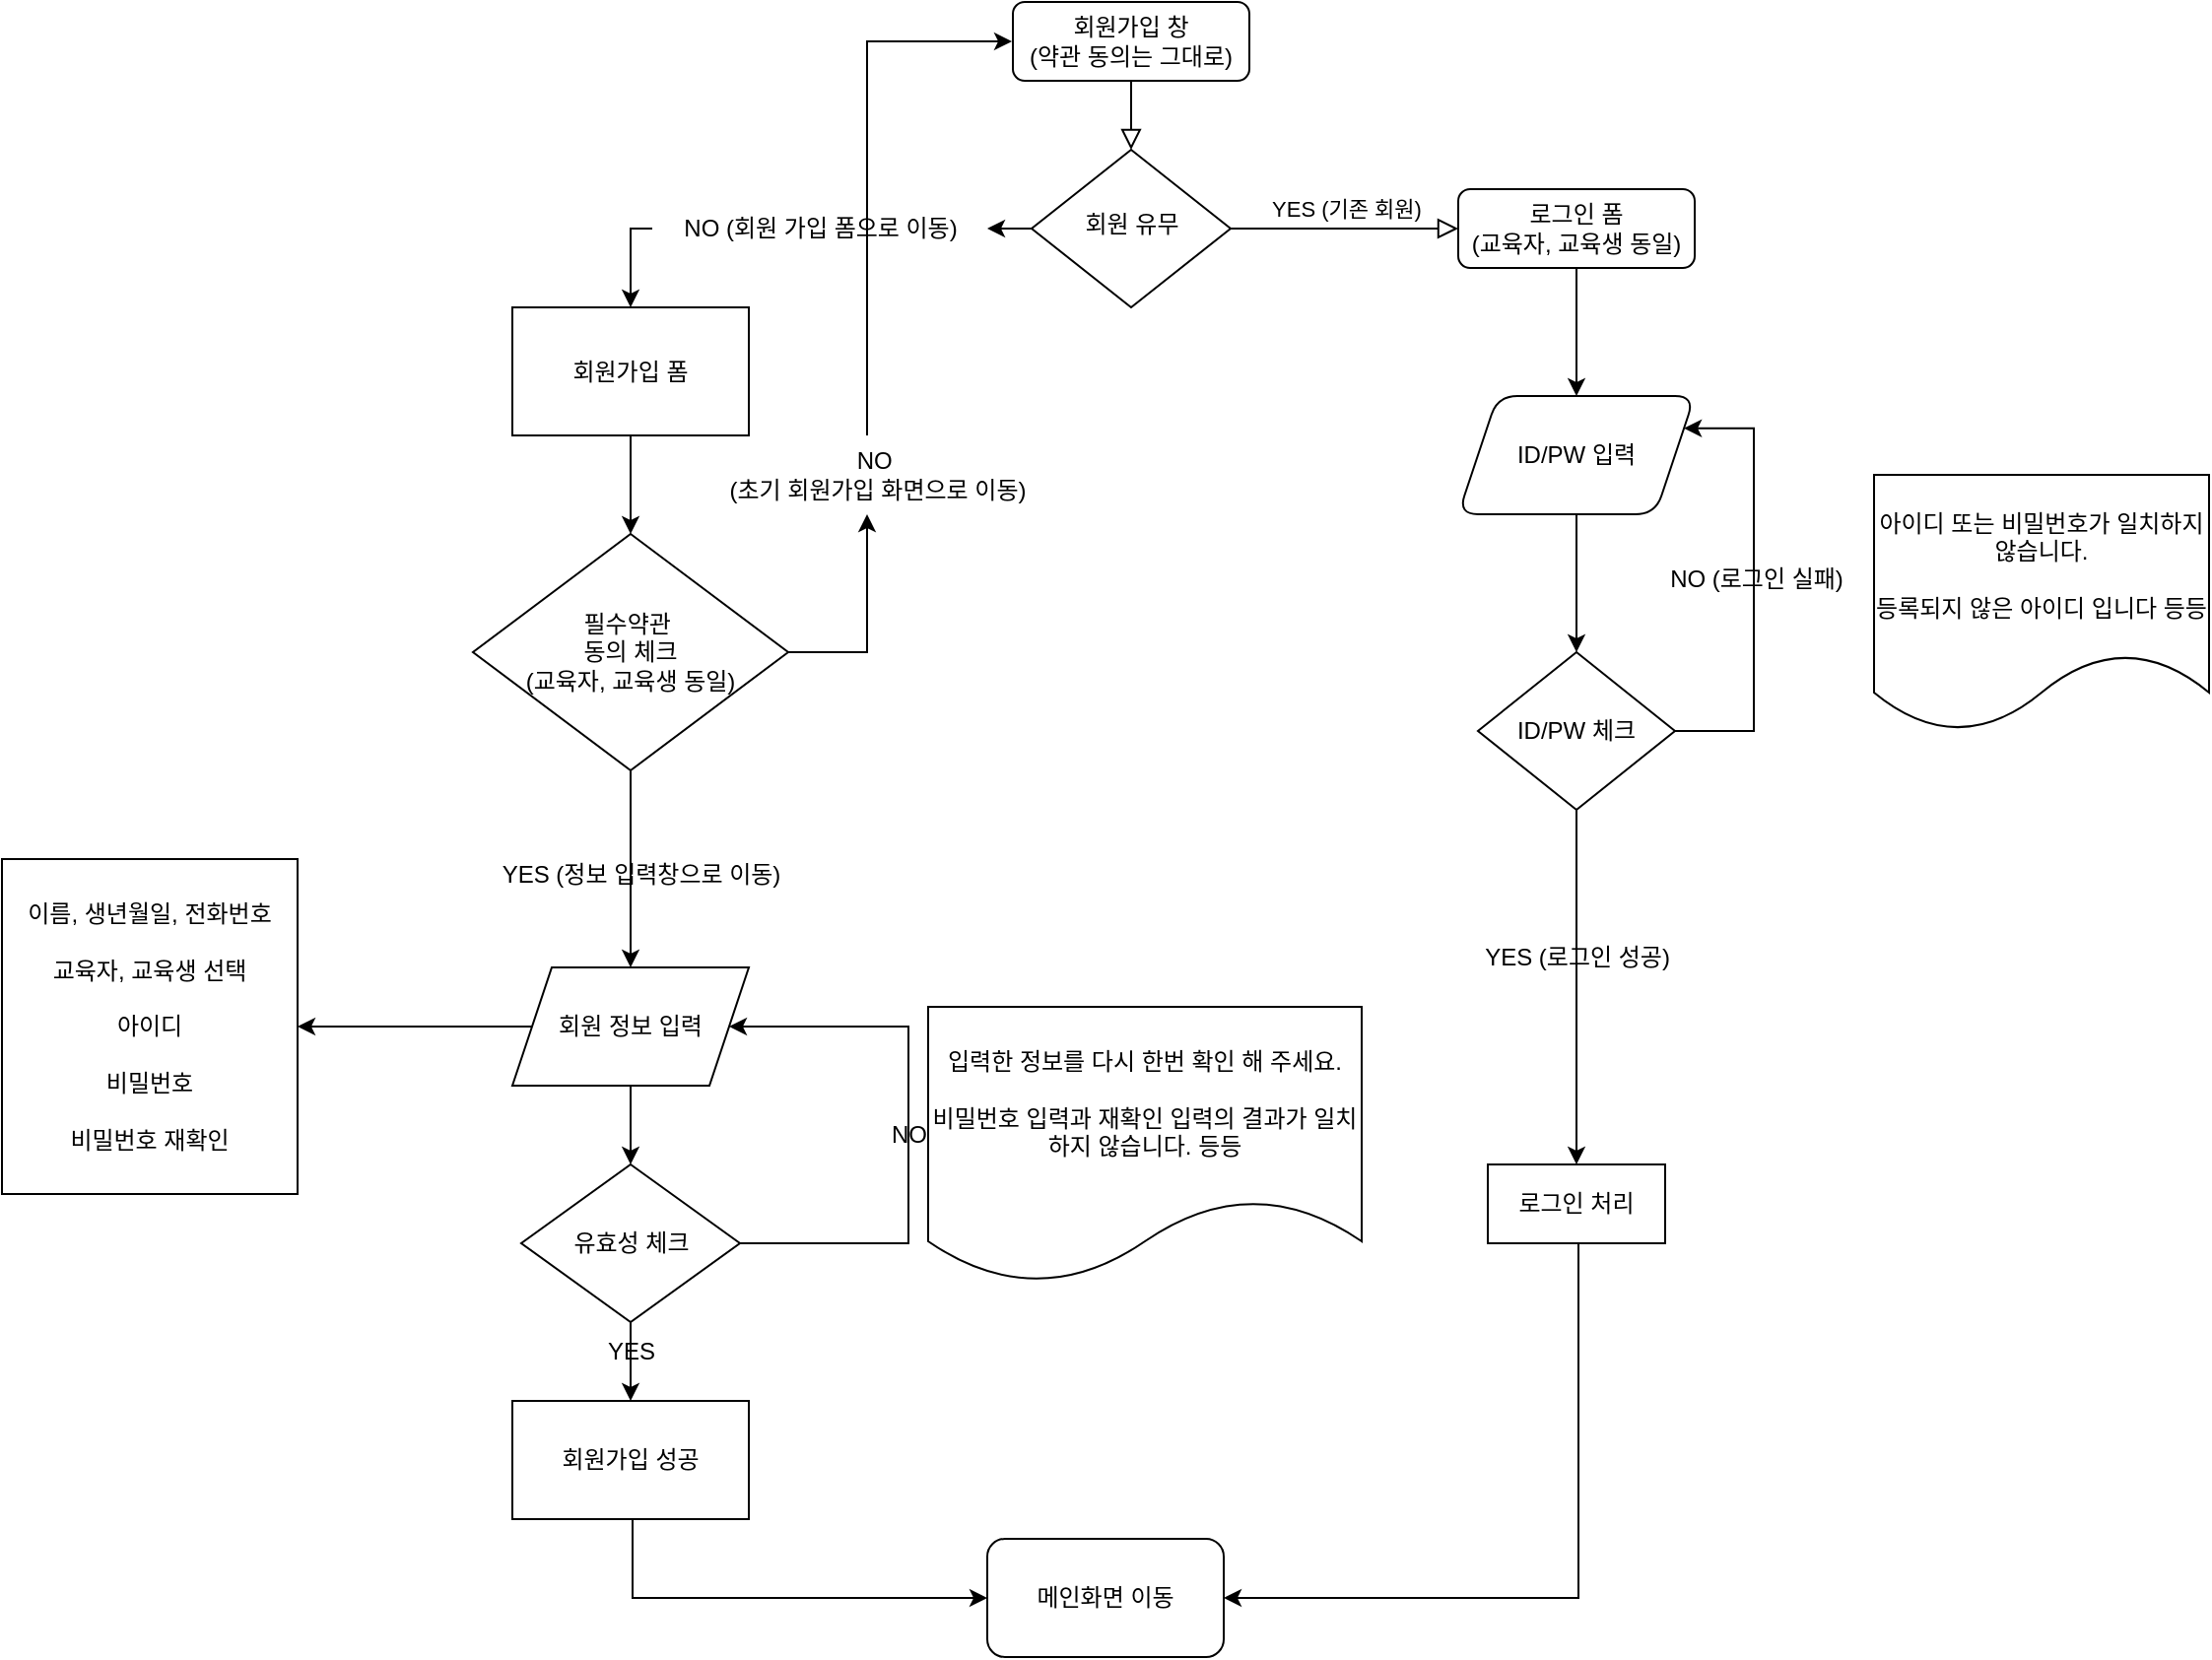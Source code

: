 <mxfile version="21.6.7" type="github">
  <diagram id="C5RBs43oDa-KdzZeNtuy" name="Page-1">
    <mxGraphModel dx="1886" dy="824" grid="1" gridSize="10" guides="1" tooltips="1" connect="1" arrows="1" fold="1" page="1" pageScale="1" pageWidth="1200" pageHeight="1920" math="0" shadow="0">
      <root>
        <mxCell id="WIyWlLk6GJQsqaUBKTNV-0" />
        <mxCell id="WIyWlLk6GJQsqaUBKTNV-1" parent="WIyWlLk6GJQsqaUBKTNV-0" />
        <mxCell id="WIyWlLk6GJQsqaUBKTNV-2" value="" style="rounded=0;html=1;jettySize=auto;orthogonalLoop=1;fontSize=11;endArrow=block;endFill=0;endSize=8;strokeWidth=1;shadow=0;labelBackgroundColor=none;edgeStyle=orthogonalEdgeStyle;" parent="WIyWlLk6GJQsqaUBKTNV-1" source="WIyWlLk6GJQsqaUBKTNV-3" target="WIyWlLk6GJQsqaUBKTNV-6" edge="1">
          <mxGeometry relative="1" as="geometry" />
        </mxCell>
        <mxCell id="WIyWlLk6GJQsqaUBKTNV-3" value="회원가입 창 &lt;br&gt;(약관 동의는 그대로)" style="rounded=1;whiteSpace=wrap;html=1;fontSize=12;glass=0;strokeWidth=1;shadow=0;" parent="WIyWlLk6GJQsqaUBKTNV-1" vertex="1">
          <mxGeometry x="533" y="20" width="120" height="40" as="geometry" />
        </mxCell>
        <mxCell id="WIyWlLk6GJQsqaUBKTNV-5" value="YES (기존 회원)" style="edgeStyle=orthogonalEdgeStyle;rounded=0;html=1;jettySize=auto;orthogonalLoop=1;fontSize=11;endArrow=block;endFill=0;endSize=8;strokeWidth=1;shadow=0;labelBackgroundColor=none;" parent="WIyWlLk6GJQsqaUBKTNV-1" source="WIyWlLk6GJQsqaUBKTNV-6" target="WIyWlLk6GJQsqaUBKTNV-7" edge="1">
          <mxGeometry y="10" relative="1" as="geometry">
            <mxPoint as="offset" />
          </mxGeometry>
        </mxCell>
        <mxCell id="xgMs_YY9skJA7nOw364J-11" value="" style="edgeStyle=orthogonalEdgeStyle;rounded=0;orthogonalLoop=1;jettySize=auto;html=1;" edge="1" parent="WIyWlLk6GJQsqaUBKTNV-1" source="xgMs_YY9skJA7nOw364J-33">
          <mxGeometry relative="1" as="geometry">
            <mxPoint x="339" y="175" as="targetPoint" />
            <Array as="points">
              <mxPoint x="339" y="135" />
            </Array>
          </mxGeometry>
        </mxCell>
        <mxCell id="WIyWlLk6GJQsqaUBKTNV-6" value="회원 유무" style="rhombus;whiteSpace=wrap;html=1;shadow=0;fontFamily=Helvetica;fontSize=12;align=center;strokeWidth=1;spacing=6;spacingTop=-4;" parent="WIyWlLk6GJQsqaUBKTNV-1" vertex="1">
          <mxGeometry x="542.5" y="95" width="101" height="80" as="geometry" />
        </mxCell>
        <mxCell id="xgMs_YY9skJA7nOw364J-3" value="" style="edgeStyle=orthogonalEdgeStyle;rounded=0;orthogonalLoop=1;jettySize=auto;html=1;" edge="1" parent="WIyWlLk6GJQsqaUBKTNV-1" source="WIyWlLk6GJQsqaUBKTNV-7" target="xgMs_YY9skJA7nOw364J-2">
          <mxGeometry relative="1" as="geometry" />
        </mxCell>
        <mxCell id="WIyWlLk6GJQsqaUBKTNV-7" value="로그인 폼 &lt;br&gt;(교육자, 교육생 동일)" style="rounded=1;whiteSpace=wrap;html=1;fontSize=12;glass=0;strokeWidth=1;shadow=0;" parent="WIyWlLk6GJQsqaUBKTNV-1" vertex="1">
          <mxGeometry x="759" y="115" width="120" height="40" as="geometry" />
        </mxCell>
        <mxCell id="xgMs_YY9skJA7nOw364J-5" value="" style="edgeStyle=orthogonalEdgeStyle;rounded=0;orthogonalLoop=1;jettySize=auto;html=1;entryX=0.5;entryY=0;entryDx=0;entryDy=0;" edge="1" parent="WIyWlLk6GJQsqaUBKTNV-1" source="xgMs_YY9skJA7nOw364J-2" target="xgMs_YY9skJA7nOw364J-6">
          <mxGeometry relative="1" as="geometry">
            <mxPoint x="819" y="340" as="targetPoint" />
            <Array as="points" />
          </mxGeometry>
        </mxCell>
        <mxCell id="xgMs_YY9skJA7nOw364J-2" value="ID/PW 입력" style="shape=parallelogram;perimeter=parallelogramPerimeter;whiteSpace=wrap;html=1;fixedSize=1;rounded=1;glass=0;strokeWidth=1;shadow=0;" vertex="1" parent="WIyWlLk6GJQsqaUBKTNV-1">
          <mxGeometry x="759" y="220" width="120" height="60" as="geometry" />
        </mxCell>
        <mxCell id="xgMs_YY9skJA7nOw364J-8" value="" style="edgeStyle=orthogonalEdgeStyle;rounded=0;orthogonalLoop=1;jettySize=auto;html=1;entryX=1;entryY=0.25;entryDx=0;entryDy=0;" edge="1" parent="WIyWlLk6GJQsqaUBKTNV-1" source="xgMs_YY9skJA7nOw364J-6" target="xgMs_YY9skJA7nOw364J-2">
          <mxGeometry relative="1" as="geometry">
            <mxPoint x="949" y="240" as="targetPoint" />
            <Array as="points">
              <mxPoint x="909" y="390" />
              <mxPoint x="909" y="236" />
            </Array>
          </mxGeometry>
        </mxCell>
        <mxCell id="xgMs_YY9skJA7nOw364J-31" value="" style="edgeStyle=orthogonalEdgeStyle;rounded=0;orthogonalLoop=1;jettySize=auto;html=1;" edge="1" parent="WIyWlLk6GJQsqaUBKTNV-1" source="xgMs_YY9skJA7nOw364J-6" target="xgMs_YY9skJA7nOw364J-30">
          <mxGeometry relative="1" as="geometry" />
        </mxCell>
        <mxCell id="xgMs_YY9skJA7nOw364J-6" value="ID/PW 체크" style="rhombus;whiteSpace=wrap;html=1;" vertex="1" parent="WIyWlLk6GJQsqaUBKTNV-1">
          <mxGeometry x="769" y="350" width="100" height="80" as="geometry" />
        </mxCell>
        <mxCell id="xgMs_YY9skJA7nOw364J-9" value="NO (로그인 실패)" style="text;html=1;align=center;verticalAlign=middle;resizable=0;points=[];autosize=1;strokeColor=none;fillColor=none;" vertex="1" parent="WIyWlLk6GJQsqaUBKTNV-1">
          <mxGeometry x="850" y="298" width="120" height="30" as="geometry" />
        </mxCell>
        <mxCell id="xgMs_YY9skJA7nOw364J-15" value="" style="edgeStyle=orthogonalEdgeStyle;rounded=0;orthogonalLoop=1;jettySize=auto;html=1;" edge="1" parent="WIyWlLk6GJQsqaUBKTNV-1" source="xgMs_YY9skJA7nOw364J-13">
          <mxGeometry relative="1" as="geometry">
            <mxPoint x="339" y="290" as="targetPoint" />
          </mxGeometry>
        </mxCell>
        <mxCell id="xgMs_YY9skJA7nOw364J-13" value="회원가입 폼" style="whiteSpace=wrap;html=1;" vertex="1" parent="WIyWlLk6GJQsqaUBKTNV-1">
          <mxGeometry x="279" y="175" width="120" height="65" as="geometry" />
        </mxCell>
        <mxCell id="xgMs_YY9skJA7nOw364J-19" value="" style="edgeStyle=orthogonalEdgeStyle;rounded=0;orthogonalLoop=1;jettySize=auto;html=1;" edge="1" parent="WIyWlLk6GJQsqaUBKTNV-1" source="xgMs_YY9skJA7nOw364J-20">
          <mxGeometry relative="1" as="geometry">
            <mxPoint x="532.5" y="40" as="targetPoint" />
            <Array as="points">
              <mxPoint x="459" y="40" />
            </Array>
          </mxGeometry>
        </mxCell>
        <mxCell id="xgMs_YY9skJA7nOw364J-23" value="" style="edgeStyle=orthogonalEdgeStyle;rounded=0;orthogonalLoop=1;jettySize=auto;html=1;" edge="1" parent="WIyWlLk6GJQsqaUBKTNV-1">
          <mxGeometry relative="1" as="geometry">
            <mxPoint x="339" y="410" as="sourcePoint" />
            <mxPoint x="339" y="510" as="targetPoint" />
          </mxGeometry>
        </mxCell>
        <mxCell id="xgMs_YY9skJA7nOw364J-14" value="필수약관&amp;nbsp;&lt;br&gt;동의 체크&lt;br&gt;(교육자, 교육생 동일)" style="rhombus;whiteSpace=wrap;html=1;" vertex="1" parent="WIyWlLk6GJQsqaUBKTNV-1">
          <mxGeometry x="259" y="290" width="160" height="120" as="geometry" />
        </mxCell>
        <mxCell id="xgMs_YY9skJA7nOw364J-21" value="" style="edgeStyle=orthogonalEdgeStyle;rounded=0;orthogonalLoop=1;jettySize=auto;html=1;" edge="1" parent="WIyWlLk6GJQsqaUBKTNV-1" target="xgMs_YY9skJA7nOw364J-20">
          <mxGeometry relative="1" as="geometry">
            <mxPoint x="419" y="350" as="sourcePoint" />
            <mxPoint x="532.5" y="40" as="targetPoint" />
            <Array as="points">
              <mxPoint x="459" y="350" />
            </Array>
          </mxGeometry>
        </mxCell>
        <mxCell id="xgMs_YY9skJA7nOw364J-20" value="NO&amp;nbsp;&lt;br&gt;(초기 회원가입 화면으로 이동)" style="text;html=1;align=center;verticalAlign=middle;resizable=0;points=[];autosize=1;strokeColor=none;fillColor=none;" vertex="1" parent="WIyWlLk6GJQsqaUBKTNV-1">
          <mxGeometry x="369" y="240" width="190" height="40" as="geometry" />
        </mxCell>
        <mxCell id="xgMs_YY9skJA7nOw364J-24" value="YES (정보 입력창으로 이동)" style="text;html=1;align=center;verticalAlign=middle;resizable=0;points=[];autosize=1;strokeColor=none;fillColor=none;" vertex="1" parent="WIyWlLk6GJQsqaUBKTNV-1">
          <mxGeometry x="259" y="448" width="170" height="30" as="geometry" />
        </mxCell>
        <mxCell id="xgMs_YY9skJA7nOw364J-46" value="" style="edgeStyle=orthogonalEdgeStyle;rounded=0;orthogonalLoop=1;jettySize=auto;html=1;" edge="1" parent="WIyWlLk6GJQsqaUBKTNV-1" source="xgMs_YY9skJA7nOw364J-30" target="xgMs_YY9skJA7nOw364J-45">
          <mxGeometry relative="1" as="geometry">
            <Array as="points">
              <mxPoint x="820" y="830" />
            </Array>
          </mxGeometry>
        </mxCell>
        <mxCell id="xgMs_YY9skJA7nOw364J-30" value="로그인 처리" style="whiteSpace=wrap;html=1;" vertex="1" parent="WIyWlLk6GJQsqaUBKTNV-1">
          <mxGeometry x="774" y="610" width="90" height="40" as="geometry" />
        </mxCell>
        <mxCell id="xgMs_YY9skJA7nOw364J-32" value="YES (로그인 성공)" style="text;html=1;align=center;verticalAlign=middle;resizable=0;points=[];autosize=1;strokeColor=none;fillColor=none;" vertex="1" parent="WIyWlLk6GJQsqaUBKTNV-1">
          <mxGeometry x="759" y="490" width="120" height="30" as="geometry" />
        </mxCell>
        <mxCell id="xgMs_YY9skJA7nOw364J-34" value="" style="edgeStyle=orthogonalEdgeStyle;rounded=0;orthogonalLoop=1;jettySize=auto;html=1;" edge="1" parent="WIyWlLk6GJQsqaUBKTNV-1" source="WIyWlLk6GJQsqaUBKTNV-6" target="xgMs_YY9skJA7nOw364J-33">
          <mxGeometry relative="1" as="geometry">
            <mxPoint x="549" y="130" as="sourcePoint" />
            <mxPoint x="339" y="175" as="targetPoint" />
            <Array as="points" />
          </mxGeometry>
        </mxCell>
        <mxCell id="xgMs_YY9skJA7nOw364J-33" value="NO (회원 가입 폼으로 이동)" style="text;html=1;align=center;verticalAlign=middle;resizable=0;points=[];autosize=1;strokeColor=none;fillColor=none;" vertex="1" parent="WIyWlLk6GJQsqaUBKTNV-1">
          <mxGeometry x="350" y="120" width="170" height="30" as="geometry" />
        </mxCell>
        <mxCell id="xgMs_YY9skJA7nOw364J-42" value="" style="edgeStyle=orthogonalEdgeStyle;rounded=0;orthogonalLoop=1;jettySize=auto;html=1;" edge="1" parent="WIyWlLk6GJQsqaUBKTNV-1" source="xgMs_YY9skJA7nOw364J-39" target="xgMs_YY9skJA7nOw364J-41">
          <mxGeometry relative="1" as="geometry" />
        </mxCell>
        <mxCell id="xgMs_YY9skJA7nOw364J-54" value="" style="edgeStyle=orthogonalEdgeStyle;rounded=0;orthogonalLoop=1;jettySize=auto;html=1;" edge="1" parent="WIyWlLk6GJQsqaUBKTNV-1" source="xgMs_YY9skJA7nOw364J-39" target="xgMs_YY9skJA7nOw364J-53">
          <mxGeometry relative="1" as="geometry" />
        </mxCell>
        <mxCell id="xgMs_YY9skJA7nOw364J-39" value="회원 정보 입력" style="shape=parallelogram;perimeter=parallelogramPerimeter;whiteSpace=wrap;html=1;fixedSize=1;" vertex="1" parent="WIyWlLk6GJQsqaUBKTNV-1">
          <mxGeometry x="279" y="510" width="120" height="60" as="geometry" />
        </mxCell>
        <mxCell id="xgMs_YY9skJA7nOw364J-41" value="이름, 생년월일, 전화번호&lt;br&gt;&lt;br&gt;교육자, 교육생 선택&lt;br&gt;&lt;br&gt;아이디&lt;br&gt;&lt;br&gt;비밀번호&lt;br&gt;&lt;br&gt;비밀번호 재확인" style="whiteSpace=wrap;html=1;" vertex="1" parent="WIyWlLk6GJQsqaUBKTNV-1">
          <mxGeometry x="20" y="455" width="150" height="170" as="geometry" />
        </mxCell>
        <mxCell id="xgMs_YY9skJA7nOw364J-48" value="" style="edgeStyle=orthogonalEdgeStyle;rounded=0;orthogonalLoop=1;jettySize=auto;html=1;entryX=0;entryY=0.5;entryDx=0;entryDy=0;entryPerimeter=0;exitX=0.5;exitY=1;exitDx=0;exitDy=0;" edge="1" parent="WIyWlLk6GJQsqaUBKTNV-1" source="xgMs_YY9skJA7nOw364J-43" target="xgMs_YY9skJA7nOw364J-45">
          <mxGeometry relative="1" as="geometry">
            <mxPoint x="330" y="710" as="sourcePoint" />
            <mxPoint x="514" y="830" as="targetPoint" />
            <Array as="points">
              <mxPoint x="340" y="790" />
              <mxPoint x="340" y="830" />
            </Array>
          </mxGeometry>
        </mxCell>
        <mxCell id="xgMs_YY9skJA7nOw364J-43" value="회원가입 성공" style="whiteSpace=wrap;html=1;" vertex="1" parent="WIyWlLk6GJQsqaUBKTNV-1">
          <mxGeometry x="279" y="730" width="120" height="60" as="geometry" />
        </mxCell>
        <mxCell id="xgMs_YY9skJA7nOw364J-45" value="메인화면 이동" style="rounded=1;whiteSpace=wrap;html=1;" vertex="1" parent="WIyWlLk6GJQsqaUBKTNV-1">
          <mxGeometry x="520" y="800" width="120" height="60" as="geometry" />
        </mxCell>
        <mxCell id="xgMs_YY9skJA7nOw364J-52" value="아이디 또는 비밀번호가 일치하지 않습니다.&lt;br&gt;&lt;br&gt;등록되지 않은 아이디 입니다 등등" style="shape=document;whiteSpace=wrap;html=1;boundedLbl=1;" vertex="1" parent="WIyWlLk6GJQsqaUBKTNV-1">
          <mxGeometry x="970" y="260" width="170" height="130" as="geometry" />
        </mxCell>
        <mxCell id="xgMs_YY9skJA7nOw364J-55" value="" style="edgeStyle=orthogonalEdgeStyle;rounded=0;orthogonalLoop=1;jettySize=auto;html=1;" edge="1" parent="WIyWlLk6GJQsqaUBKTNV-1" source="xgMs_YY9skJA7nOw364J-53" target="xgMs_YY9skJA7nOw364J-43">
          <mxGeometry relative="1" as="geometry" />
        </mxCell>
        <mxCell id="xgMs_YY9skJA7nOw364J-57" value="" style="edgeStyle=orthogonalEdgeStyle;rounded=0;orthogonalLoop=1;jettySize=auto;html=1;entryX=-0.075;entryY=0.6;entryDx=0;entryDy=0;entryPerimeter=0;" edge="1" parent="WIyWlLk6GJQsqaUBKTNV-1" source="xgMs_YY9skJA7nOw364J-53">
          <mxGeometry relative="1" as="geometry">
            <mxPoint x="389" y="540" as="targetPoint" />
            <Array as="points">
              <mxPoint x="480" y="650" />
              <mxPoint x="480" y="540" />
            </Array>
          </mxGeometry>
        </mxCell>
        <mxCell id="xgMs_YY9skJA7nOw364J-53" value="유효성 체크" style="rhombus;whiteSpace=wrap;html=1;" vertex="1" parent="WIyWlLk6GJQsqaUBKTNV-1">
          <mxGeometry x="283.5" y="610" width="111" height="80" as="geometry" />
        </mxCell>
        <mxCell id="xgMs_YY9skJA7nOw364J-58" value="NO" style="text;html=1;align=center;verticalAlign=middle;resizable=0;points=[];autosize=1;strokeColor=none;fillColor=none;" vertex="1" parent="WIyWlLk6GJQsqaUBKTNV-1">
          <mxGeometry x="460" y="580" width="40" height="30" as="geometry" />
        </mxCell>
        <mxCell id="xgMs_YY9skJA7nOw364J-60" value="YES" style="text;html=1;align=center;verticalAlign=middle;resizable=0;points=[];autosize=1;strokeColor=none;fillColor=none;" vertex="1" parent="WIyWlLk6GJQsqaUBKTNV-1">
          <mxGeometry x="314" y="690" width="50" height="30" as="geometry" />
        </mxCell>
        <mxCell id="xgMs_YY9skJA7nOw364J-61" value="입력한 정보를 다시 한번 확인 해 주세요.&lt;br&gt;&lt;br&gt;비밀번호 입력과 재확인 입력의 결과가 일치하지 않습니다. 등등" style="shape=document;whiteSpace=wrap;html=1;boundedLbl=1;" vertex="1" parent="WIyWlLk6GJQsqaUBKTNV-1">
          <mxGeometry x="490" y="530" width="220" height="140" as="geometry" />
        </mxCell>
      </root>
    </mxGraphModel>
  </diagram>
</mxfile>
